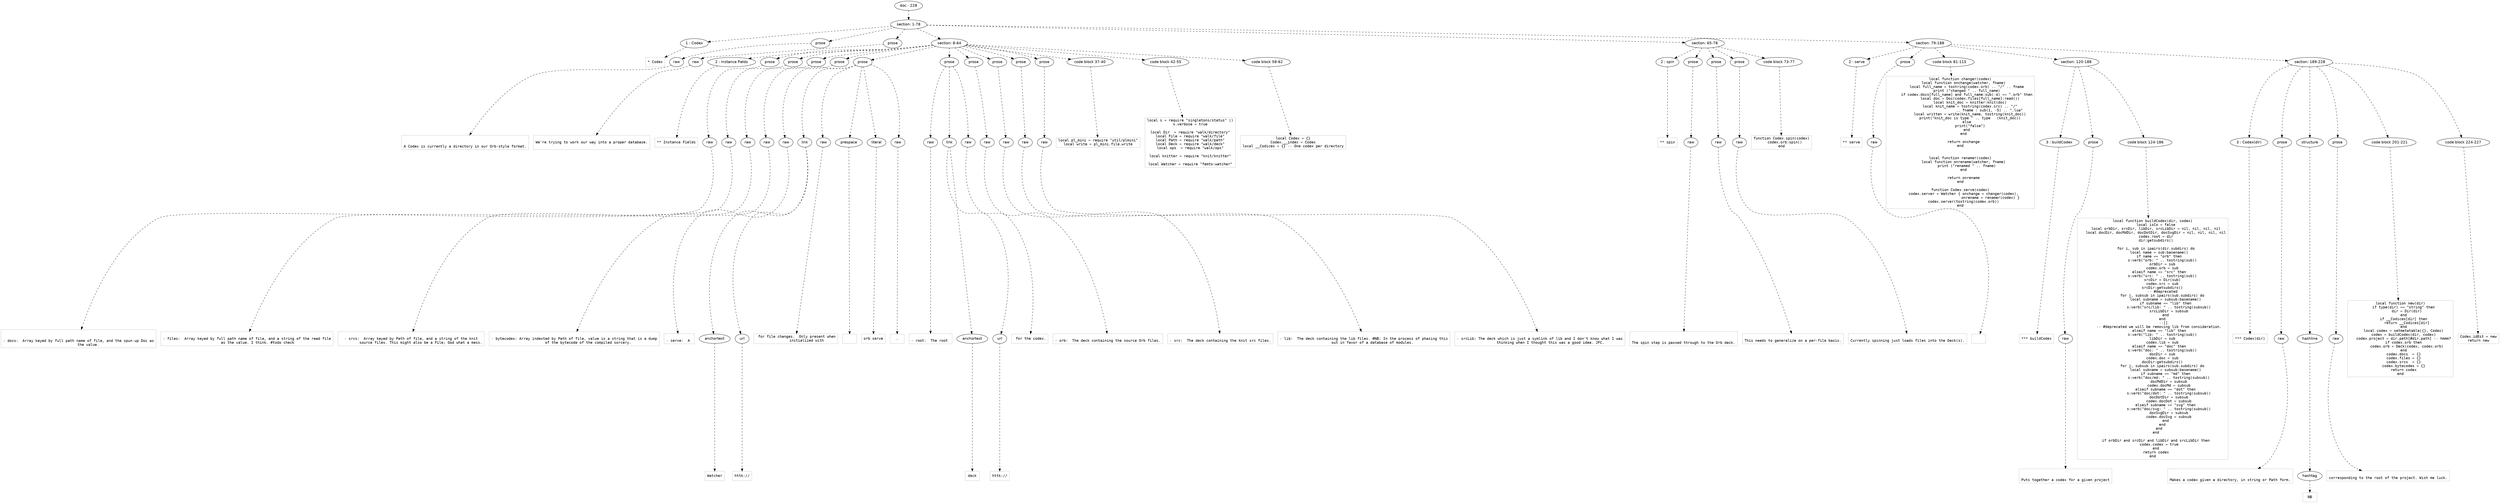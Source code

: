digraph lpegNode {

node [fontname=Helvetica]
edge [style=dashed]

doc_0 [label="doc - 228"]


doc_0 -> { section_1}
{rank=same; section_1}

section_1 [label="section: 1-78"]


// END RANK doc_0

section_1 -> { header_2 prose_3 prose_4 section_5 section_6 section_7}
{rank=same; header_2 prose_3 prose_4 section_5 section_6 section_7}

header_2 [label="1 : Codex"]

prose_3 [label="prose"]

prose_4 [label="prose"]

section_5 [label="section: 8-64"]

section_6 [label="section: 65-78"]

section_7 [label="section: 79-188"]


// END RANK section_1

header_2 -> leaf_8
leaf_8  [color=Gray,shape=rectangle,fontname=Inconsolata,label="* Codex"]
// END RANK header_2

prose_3 -> { raw_9}
{rank=same; raw_9}

raw_9 [label="raw"]


// END RANK prose_3

raw_9 -> leaf_10
leaf_10  [color=Gray,shape=rectangle,fontname=Inconsolata,label="

A Codex is currently a directory in our Orb-style format.
"]
// END RANK raw_9

prose_4 -> { raw_11}
{rank=same; raw_11}

raw_11 [label="raw"]


// END RANK prose_4

raw_11 -> leaf_12
leaf_12  [color=Gray,shape=rectangle,fontname=Inconsolata,label="
We're trying to work our way into a proper database.

"]
// END RANK raw_11

section_5 -> { header_13 prose_14 prose_15 prose_16 prose_17 prose_18 prose_19 prose_20 prose_21 prose_22 prose_23 codeblock_24 codeblock_25 codeblock_26}
{rank=same; header_13 prose_14 prose_15 prose_16 prose_17 prose_18 prose_19 prose_20 prose_21 prose_22 prose_23 codeblock_24 codeblock_25 codeblock_26}

header_13 [label="2 : Instance Fields"]

prose_14 [label="prose"]

prose_15 [label="prose"]

prose_16 [label="prose"]

prose_17 [label="prose"]

prose_18 [label="prose"]

prose_19 [label="prose"]

prose_20 [label="prose"]

prose_21 [label="prose"]

prose_22 [label="prose"]

prose_23 [label="prose"]

codeblock_24 [label="code block 37-40"]

codeblock_25 [label="code block 42-55"]

codeblock_26 [label="code block 58-62"]


// END RANK section_5

header_13 -> leaf_27
leaf_27  [color=Gray,shape=rectangle,fontname=Inconsolata,label="** Instance Fields"]
// END RANK header_13

prose_14 -> { raw_28}
{rank=same; raw_28}

raw_28 [label="raw"]


// END RANK prose_14

raw_28 -> leaf_29
leaf_29  [color=Gray,shape=rectangle,fontname=Inconsolata,label="

- docs:  Array keyed by full path name of file, and the spun-up Doc as
         the value.
"]
// END RANK raw_28

prose_15 -> { raw_30}
{rank=same; raw_30}

raw_30 [label="raw"]


// END RANK prose_15

raw_30 -> leaf_31
leaf_31  [color=Gray,shape=rectangle,fontname=Inconsolata,label="
- files:  Array keyed by full path name of file, and a string of the read file
          as the value. I think. #todo check
"]
// END RANK raw_30

prose_16 -> { raw_32}
{rank=same; raw_32}

raw_32 [label="raw"]


// END RANK prose_16

raw_32 -> leaf_33
leaf_33  [color=Gray,shape=rectangle,fontname=Inconsolata,label="
- srcs:  Array keyed by Path of file, and a string of the knit
         source files. This might also be a File; God what a mess.
"]
// END RANK raw_32

prose_17 -> { raw_34}
{rank=same; raw_34}

raw_34 [label="raw"]


// END RANK prose_17

raw_34 -> leaf_35
leaf_35  [color=Gray,shape=rectangle,fontname=Inconsolata,label="
- bytecodes: Array indexted by Path of file, value is a string that is a dump
             of the bytecode of the compiled sorcery.
"]
// END RANK raw_34

prose_18 -> { raw_36 link_37 raw_38 prespace_39 literal_40 raw_41}
{rank=same; raw_36 link_37 raw_38 prespace_39 literal_40 raw_41}

raw_36 [label="raw"]

link_37 [label="link"]

raw_38 [label="raw"]

prespace_39 [label="prespace"]

literal_40 [label="literal"]

raw_41 [label="raw"]


// END RANK prose_18

raw_36 -> leaf_42
leaf_42  [color=Gray,shape=rectangle,fontname=Inconsolata,label="
- serve:  A "]
// END RANK raw_36

link_37 -> { anchortext_43 url_44}
{rank=same; anchortext_43 url_44}

anchortext_43 [label="anchortext"]

url_44 [label="url"]


// END RANK link_37

anchortext_43 -> leaf_45
leaf_45  [color=Gray,shape=rectangle,fontname=Inconsolata,label="Watcher"]
// END RANK anchortext_43

url_44 -> leaf_46
leaf_46  [color=Gray,shape=rectangle,fontname=Inconsolata,label="httk://"]
// END RANK url_44

raw_38 -> leaf_47
leaf_47  [color=Gray,shape=rectangle,fontname=Inconsolata,label=" for file changes.  Only present when
          initialized with"]
// END RANK raw_38

prespace_39 -> leaf_48
leaf_48  [color=Gray,shape=rectangle,fontname=Inconsolata,label=" "]
// END RANK prespace_39

literal_40 -> leaf_49
leaf_49  [color=Gray,shape=rectangle,fontname=Inconsolata,label="orb serve"]
// END RANK literal_40

raw_41 -> leaf_50
leaf_50  [color=Gray,shape=rectangle,fontname=Inconsolata,label=".
"]
// END RANK raw_41

prose_19 -> { raw_51 link_52 raw_53}
{rank=same; raw_51 link_52 raw_53}

raw_51 [label="raw"]

link_52 [label="link"]

raw_53 [label="raw"]


// END RANK prose_19

raw_51 -> leaf_54
leaf_54  [color=Gray,shape=rectangle,fontname=Inconsolata,label="
- root:  The root "]
// END RANK raw_51

link_52 -> { anchortext_55 url_56}
{rank=same; anchortext_55 url_56}

anchortext_55 [label="anchortext"]

url_56 [label="url"]


// END RANK link_52

anchortext_55 -> leaf_57
leaf_57  [color=Gray,shape=rectangle,fontname=Inconsolata,label="deck"]
// END RANK anchortext_55

url_56 -> leaf_58
leaf_58  [color=Gray,shape=rectangle,fontname=Inconsolata,label="httk://"]
// END RANK url_56

raw_53 -> leaf_59
leaf_59  [color=Gray,shape=rectangle,fontname=Inconsolata,label=" for the codex.
"]
// END RANK raw_53

prose_20 -> { raw_60}
{rank=same; raw_60}

raw_60 [label="raw"]


// END RANK prose_20

raw_60 -> leaf_61
leaf_61  [color=Gray,shape=rectangle,fontname=Inconsolata,label="
- orb:  The deck containing the source Orb files.
"]
// END RANK raw_60

prose_21 -> { raw_62}
{rank=same; raw_62}

raw_62 [label="raw"]


// END RANK prose_21

raw_62 -> leaf_63
leaf_63  [color=Gray,shape=rectangle,fontname=Inconsolata,label="
- src:  The deck containing the knit src files.
"]
// END RANK raw_62

prose_22 -> { raw_64}
{rank=same; raw_64}

raw_64 [label="raw"]


// END RANK prose_22

raw_64 -> leaf_65
leaf_65  [color=Gray,shape=rectangle,fontname=Inconsolata,label="
- lib:  The deck containing the lib files. #NB: In the process of phasing this
        out in favor of a database of modules.
"]
// END RANK raw_64

prose_23 -> { raw_66}
{rank=same; raw_66}

raw_66 [label="raw"]


// END RANK prose_23

raw_66 -> leaf_67
leaf_67  [color=Gray,shape=rectangle,fontname=Inconsolata,label="
- srcLib: The deck which is just a symlink of lib and I don't know what I was
          thinking when I thought this was a good idea. JFC.
"]
// END RANK raw_66

codeblock_24 -> leaf_68
leaf_68  [color=Gray,shape=rectangle,fontname=Inconsolata,label="local pl_mini = require \"util/plmini\"
local write = pl_mini.file.write"]
// END RANK codeblock_24

codeblock_25 -> leaf_69
leaf_69  [color=Gray,shape=rectangle,fontname=Inconsolata,label="local s = require \"singletons/status\" ()
s.verbose = true

local Dir  = require \"walk/directory\"
local File = require \"walk/file\"
local Path = require \"walk/path\"
local Deck = require \"walk/deck\"
local ops  = require \"walk/ops\"

local knitter = require \"knit/knitter\"

local Watcher = require \"femto:watcher\""]
// END RANK codeblock_25

codeblock_26 -> leaf_70
leaf_70  [color=Gray,shape=rectangle,fontname=Inconsolata,label="local Codex = {}
Codex.__index = Codex
local __Codices = {} -- One codex per directory"]
// END RANK codeblock_26

section_6 -> { header_71 prose_72 prose_73 prose_74 codeblock_75}
{rank=same; header_71 prose_72 prose_73 prose_74 codeblock_75}

header_71 [label="2 : spin"]

prose_72 [label="prose"]

prose_73 [label="prose"]

prose_74 [label="prose"]

codeblock_75 [label="code block 73-77"]


// END RANK section_6

header_71 -> leaf_76
leaf_76  [color=Gray,shape=rectangle,fontname=Inconsolata,label="** spin"]
// END RANK header_71

prose_72 -> { raw_77}
{rank=same; raw_77}

raw_77 [label="raw"]


// END RANK prose_72

raw_77 -> leaf_78
leaf_78  [color=Gray,shape=rectangle,fontname=Inconsolata,label="

The spin step is passed through to the Orb deck.
"]
// END RANK raw_77

prose_73 -> { raw_79}
{rank=same; raw_79}

raw_79 [label="raw"]


// END RANK prose_73

raw_79 -> leaf_80
leaf_80  [color=Gray,shape=rectangle,fontname=Inconsolata,label="
This needs to generalize on a per-file basis.
"]
// END RANK raw_79

prose_74 -> { raw_81}
{rank=same; raw_81}

raw_81 [label="raw"]


// END RANK prose_74

raw_81 -> leaf_82
leaf_82  [color=Gray,shape=rectangle,fontname=Inconsolata,label="
Currently spinning just loads files into the Deck(s).
"]
// END RANK raw_81

codeblock_75 -> leaf_83
leaf_83  [color=Gray,shape=rectangle,fontname=Inconsolata,label="function Codex.spin(codex)
   codex.orb:spin()
end"]
// END RANK codeblock_75

section_7 -> { header_84 prose_85 codeblock_86 section_87 section_88}
{rank=same; header_84 prose_85 codeblock_86 section_87 section_88}

header_84 [label="2 : serve"]

prose_85 [label="prose"]

codeblock_86 [label="code block 81-115"]

section_87 [label="section: 120-188"]

section_88 [label="section: 189-228"]


// END RANK section_7

header_84 -> leaf_89
leaf_89  [color=Gray,shape=rectangle,fontname=Inconsolata,label="** serve"]
// END RANK header_84

prose_85 -> { raw_90}
{rank=same; raw_90}

raw_90 [label="raw"]


// END RANK prose_85

raw_90 -> leaf_91
leaf_91  [color=Gray,shape=rectangle,fontname=Inconsolata,label="
"]
// END RANK raw_90

codeblock_86 -> leaf_92
leaf_92  [color=Gray,shape=rectangle,fontname=Inconsolata,label="local function changer(codex)
   local function onchange(watcher, fname)
      local full_name = tostring(codex.orb) .. \"/\" .. fname
      print (\"changed \" .. full_name)
      if codex.docs[full_name] and full_name:sub(-4) == \".orb\" then
         local doc = Doc(codex.files[full_name]:read())
         local knit_doc = knitter:knit(doc)
         local knit_name = tostring(codex.src) .. \"/\"
                           .. fname : sub(1, -5) .. \".lua\"
         local written = write(knit_name, tostring(knit_doc))
         print(\"knit_doc is type \" .. type   (knit_doc))
      else
         print(\"false\")
      end
   end

   return onchange
end


local function renamer(codex)
   local function onrename(watcher, fname)
      print (\"renamed \" .. fname)
   end

   return onrename
end

function Codex.serve(codex)
   codex.server = Watcher { onchange = changer(codex),
                            onrename = renamer(codex) }
   codex.server(tostring(codex.orb))
end"]
// END RANK codeblock_86

section_87 -> { header_93 prose_94 codeblock_95}
{rank=same; header_93 prose_94 codeblock_95}

header_93 [label="3 : buildCodex"]

prose_94 [label="prose"]

codeblock_95 [label="code block 124-186"]


// END RANK section_87

header_93 -> leaf_96
leaf_96  [color=Gray,shape=rectangle,fontname=Inconsolata,label="*** buildCodex"]
// END RANK header_93

prose_94 -> { raw_97}
{rank=same; raw_97}

raw_97 [label="raw"]


// END RANK prose_94

raw_97 -> leaf_98
leaf_98  [color=Gray,shape=rectangle,fontname=Inconsolata,label="

Puts together a codex for a given project
"]
// END RANK raw_97

codeblock_95 -> leaf_99
leaf_99  [color=Gray,shape=rectangle,fontname=Inconsolata,label="local function buildCodex(dir, codex)
   local isCo = false
   local orbDir, srcDir, libDir, srcLibDir = nil, nil, nil, nil
   local docDir, docMdDir, docDotDir, docSvgDir = nil, nil, nil, nil
   codex.root = dir
   dir:getsubdirs()

   for i, sub in ipairs(dir.subdirs) do
      local name = sub:basename()
      if name == \"orb\" then
         s:verb(\"orb: \" .. tostring(sub))
         orbDir = sub
         codex.orb = sub
      elseif name == \"src\" then
         s:verb(\"src: \" .. tostring(sub))
         srcDir = Dir(sub)
         codex.src = sub
         srcDir:getsubdirs()
         -- #deprecated
         for j, subsub in ipairs(sub.subdirs) do
            local subname = subsub:basename()
            if subname == \"lib\" then
               s:verb(\"src/lib: \" .. tostring(subsub))
               srcLibDir = subsub
            end
         end
          --]]
      -- #deprecated we will be removing lib from consideration.
      elseif name == \"lib\" then
         s:verb(\"lib: \" .. tostring(sub))
         libDir = sub
         codex.lib = sub
      elseif name == \"doc\" then
         s:verb(\"doc: \" .. tostring(sub))
         docDir = sub
         codex.doc = sub
         docDir:getsubdirs()
         for j, subsub in ipairs(sub.subdirs) do
            local subname = subsub:basename()
            if subname == \"md\" then
               s:verb(\"doc/md: \" .. tostring(subsub))
               docMdDir = subsub
               codex.docMd = subsub
            elseif subname == \"dot\" then
               s:verb(\"doc/dot: \" .. tostring(subsub))
               docDotDir = subsub
               codex.docDot = subsub
            elseif subname == \"svg\" then
               s:verb(\"doc/svg: \" .. tostring(subsub))
               docSvgDir = subsub
               codex.docSvg = subsub
            end
         end
      end
   end

   if orbDir and srcDir and libDir and srcLibDir then
      codex.codex = true
   end
   return codex
end"]
// END RANK codeblock_95

section_88 -> { header_100 prose_101 structure_102 prose_103 codeblock_104 codeblock_105}
{rank=same; header_100 prose_101 structure_102 prose_103 codeblock_104 codeblock_105}

header_100 [label="3 : Codex(dir)"]

prose_101 [label="prose"]

structure_102 [label="structure"]

prose_103 [label="prose"]

codeblock_104 [label="code block 201-221"]

codeblock_105 [label="code block 224-227"]


// END RANK section_88

header_100 -> leaf_106
leaf_106  [color=Gray,shape=rectangle,fontname=Inconsolata,label="*** Codex(dir)"]
// END RANK header_100

prose_101 -> { raw_107}
{rank=same; raw_107}

raw_107 [label="raw"]


// END RANK prose_101

raw_107 -> leaf_108
leaf_108  [color=Gray,shape=rectangle,fontname=Inconsolata,label="

Makes a codex given a directory, in string or Path form.
"]
// END RANK raw_107

structure_102 -> { hashline_109}
{rank=same; hashline_109}

hashline_109 [label="hashline"]


// END RANK structure_102

hashline_109 -> { hashtag_110}
{rank=same; hashtag_110}

hashtag_110 [label="hashtag"]


// END RANK hashline_109

hashtag_110 -> leaf_111
leaf_111  [color=Gray,shape=rectangle,fontname=Inconsolata,label="NB"]
// END RANK hashtag_110

prose_103 -> { raw_112}
{rank=same; raw_112}

raw_112 [label="raw"]


// END RANK prose_103

raw_112 -> leaf_113
leaf_113  [color=Gray,shape=rectangle,fontname=Inconsolata,label="
corresponding to the root of the project. Wish me luck.
"]
// END RANK raw_112

codeblock_104 -> leaf_114
leaf_114  [color=Gray,shape=rectangle,fontname=Inconsolata,label="local function new(dir)
   if type(dir) == \"string\" then
      dir = Dir(dir)
   end
   if __Codices[dir] then
      return __Codices[dir]
   end
   local codex = setmetatable({}, Codex)
   codex = buildCodex(dir, codex)
   codex.project = dir.path[#dir.path] -- hmmm?
   if codex.orb then
      codex.orb = Deck(codex, codex.orb)
   end
   codex.docs  = {}
   codex.files = {}
   codex.srcs  = {}
   codex.bytecodes = {}
   return codex
end"]
// END RANK codeblock_104

codeblock_105 -> leaf_115
leaf_115  [color=Gray,shape=rectangle,fontname=Inconsolata,label="Codex.idEst = new
return new"]
// END RANK codeblock_105


}
